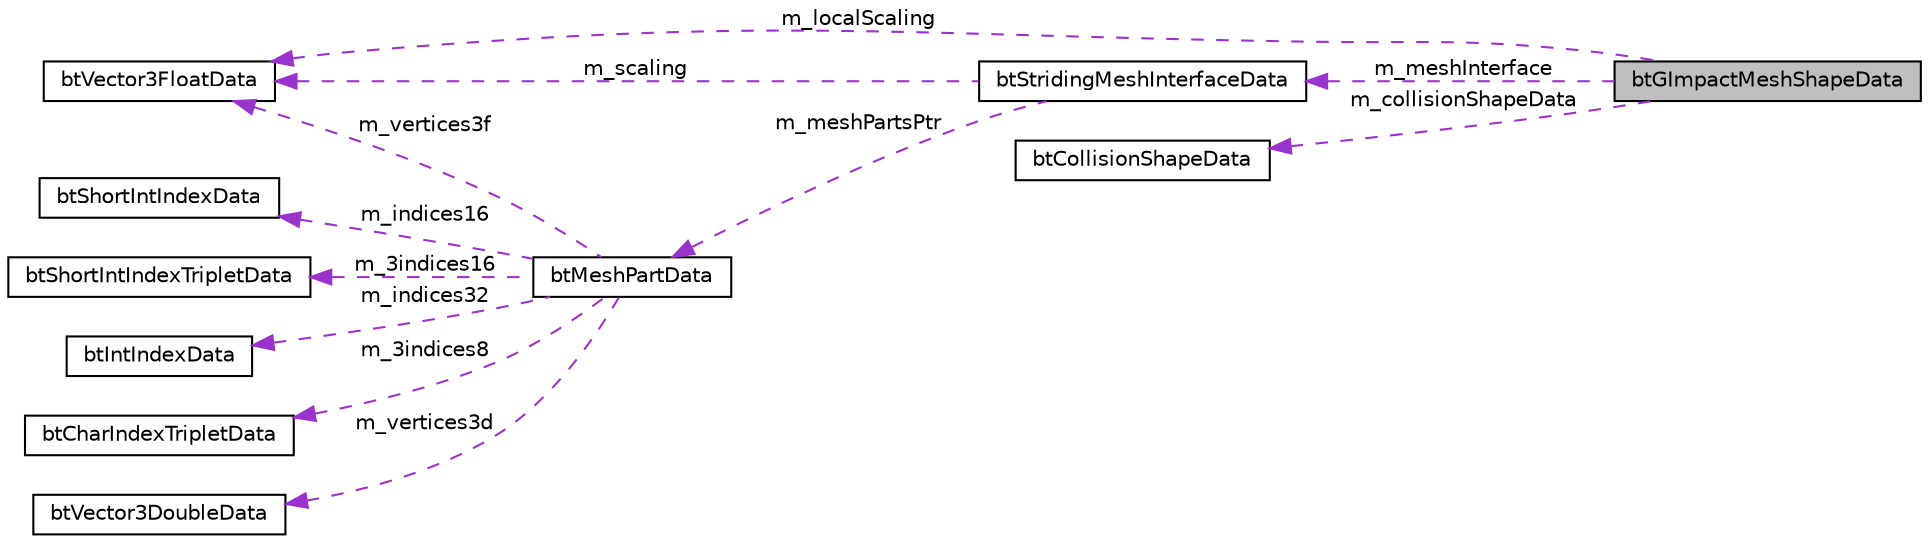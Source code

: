 digraph "btGImpactMeshShapeData"
{
  edge [fontname="Helvetica",fontsize="10",labelfontname="Helvetica",labelfontsize="10"];
  node [fontname="Helvetica",fontsize="10",shape=record];
  rankdir="LR";
  Node1 [label="btGImpactMeshShapeData",height=0.2,width=0.4,color="black", fillcolor="grey75", style="filled", fontcolor="black"];
  Node2 -> Node1 [dir="back",color="darkorchid3",fontsize="10",style="dashed",label=" m_localScaling" ,fontname="Helvetica"];
  Node2 [label="btVector3FloatData",height=0.2,width=0.4,color="black", fillcolor="white", style="filled",URL="$structbt_vector3_float_data.html"];
  Node3 -> Node1 [dir="back",color="darkorchid3",fontsize="10",style="dashed",label=" m_collisionShapeData" ,fontname="Helvetica"];
  Node3 [label="btCollisionShapeData",height=0.2,width=0.4,color="black", fillcolor="white", style="filled",URL="$structbt_collision_shape_data.html",tooltip="do not change those serialization structures, it requires an updated sBulletDNAstr/sBulletDNAstr64 ..."];
  Node4 -> Node1 [dir="back",color="darkorchid3",fontsize="10",style="dashed",label=" m_meshInterface" ,fontname="Helvetica"];
  Node4 [label="btStridingMeshInterfaceData",height=0.2,width=0.4,color="black", fillcolor="white", style="filled",URL="$structbt_striding_mesh_interface_data.html",tooltip="do not change those serialization structures, it requires an updated sBulletDNAstr/sBulletDNAstr64 ..."];
  Node2 -> Node4 [dir="back",color="darkorchid3",fontsize="10",style="dashed",label=" m_scaling" ,fontname="Helvetica"];
  Node5 -> Node4 [dir="back",color="darkorchid3",fontsize="10",style="dashed",label=" m_meshPartsPtr" ,fontname="Helvetica"];
  Node5 [label="btMeshPartData",height=0.2,width=0.4,color="black", fillcolor="white", style="filled",URL="$structbt_mesh_part_data.html",tooltip="do not change those serialization structures, it requires an updated sBulletDNAstr/sBulletDNAstr64 ..."];
  Node2 -> Node5 [dir="back",color="darkorchid3",fontsize="10",style="dashed",label=" m_vertices3f" ,fontname="Helvetica"];
  Node6 -> Node5 [dir="back",color="darkorchid3",fontsize="10",style="dashed",label=" m_indices16" ,fontname="Helvetica"];
  Node6 [label="btShortIntIndexData",height=0.2,width=0.4,color="black", fillcolor="white", style="filled",URL="$structbt_short_int_index_data.html"];
  Node7 -> Node5 [dir="back",color="darkorchid3",fontsize="10",style="dashed",label=" m_3indices16" ,fontname="Helvetica"];
  Node7 [label="btShortIntIndexTripletData",height=0.2,width=0.4,color="black", fillcolor="white", style="filled",URL="$structbt_short_int_index_triplet_data.html"];
  Node8 -> Node5 [dir="back",color="darkorchid3",fontsize="10",style="dashed",label=" m_indices32" ,fontname="Helvetica"];
  Node8 [label="btIntIndexData",height=0.2,width=0.4,color="black", fillcolor="white", style="filled",URL="$structbt_int_index_data.html"];
  Node9 -> Node5 [dir="back",color="darkorchid3",fontsize="10",style="dashed",label=" m_3indices8" ,fontname="Helvetica"];
  Node9 [label="btCharIndexTripletData",height=0.2,width=0.4,color="black", fillcolor="white", style="filled",URL="$structbt_char_index_triplet_data.html"];
  Node10 -> Node5 [dir="back",color="darkorchid3",fontsize="10",style="dashed",label=" m_vertices3d" ,fontname="Helvetica"];
  Node10 [label="btVector3DoubleData",height=0.2,width=0.4,color="black", fillcolor="white", style="filled",URL="$structbt_vector3_double_data.html"];
}
